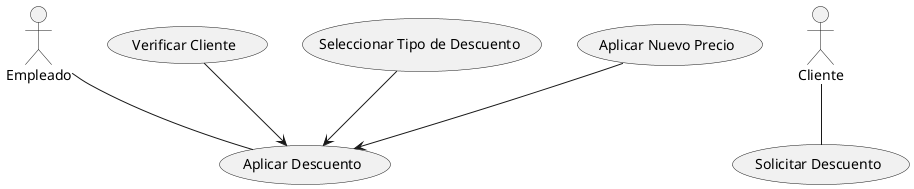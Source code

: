 @startuml
actor Empleado
actor Cliente

(Verificar Cliente) --> (Aplicar Descuento)
(Seleccionar Tipo de Descuento) --> (Aplicar Descuento)
(Aplicar Nuevo Precio) --> (Aplicar Descuento)

Empleado -- (Aplicar Descuento)
Cliente -- (Solicitar Descuento)
@enduml
